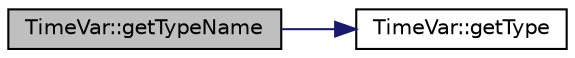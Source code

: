 digraph "TimeVar::getTypeName"
{
 // INTERACTIVE_SVG=YES
  edge [fontname="Helvetica",fontsize="10",labelfontname="Helvetica",labelfontsize="10"];
  node [fontname="Helvetica",fontsize="10",shape=record];
  rankdir="LR";
  Node1 [label="TimeVar::getTypeName",height=0.2,width=0.4,color="black", fillcolor="grey75", style="filled", fontcolor="black"];
  Node1 -> Node2 [color="midnightblue",fontsize="10",style="solid",fontname="Helvetica"];
  Node2 [label="TimeVar::getType",height=0.2,width=0.4,color="black", fillcolor="white", style="filled",URL="$df/dd6/class_time_var.html#a5960b647e28f877841185bc1d5876c0b"];
}

